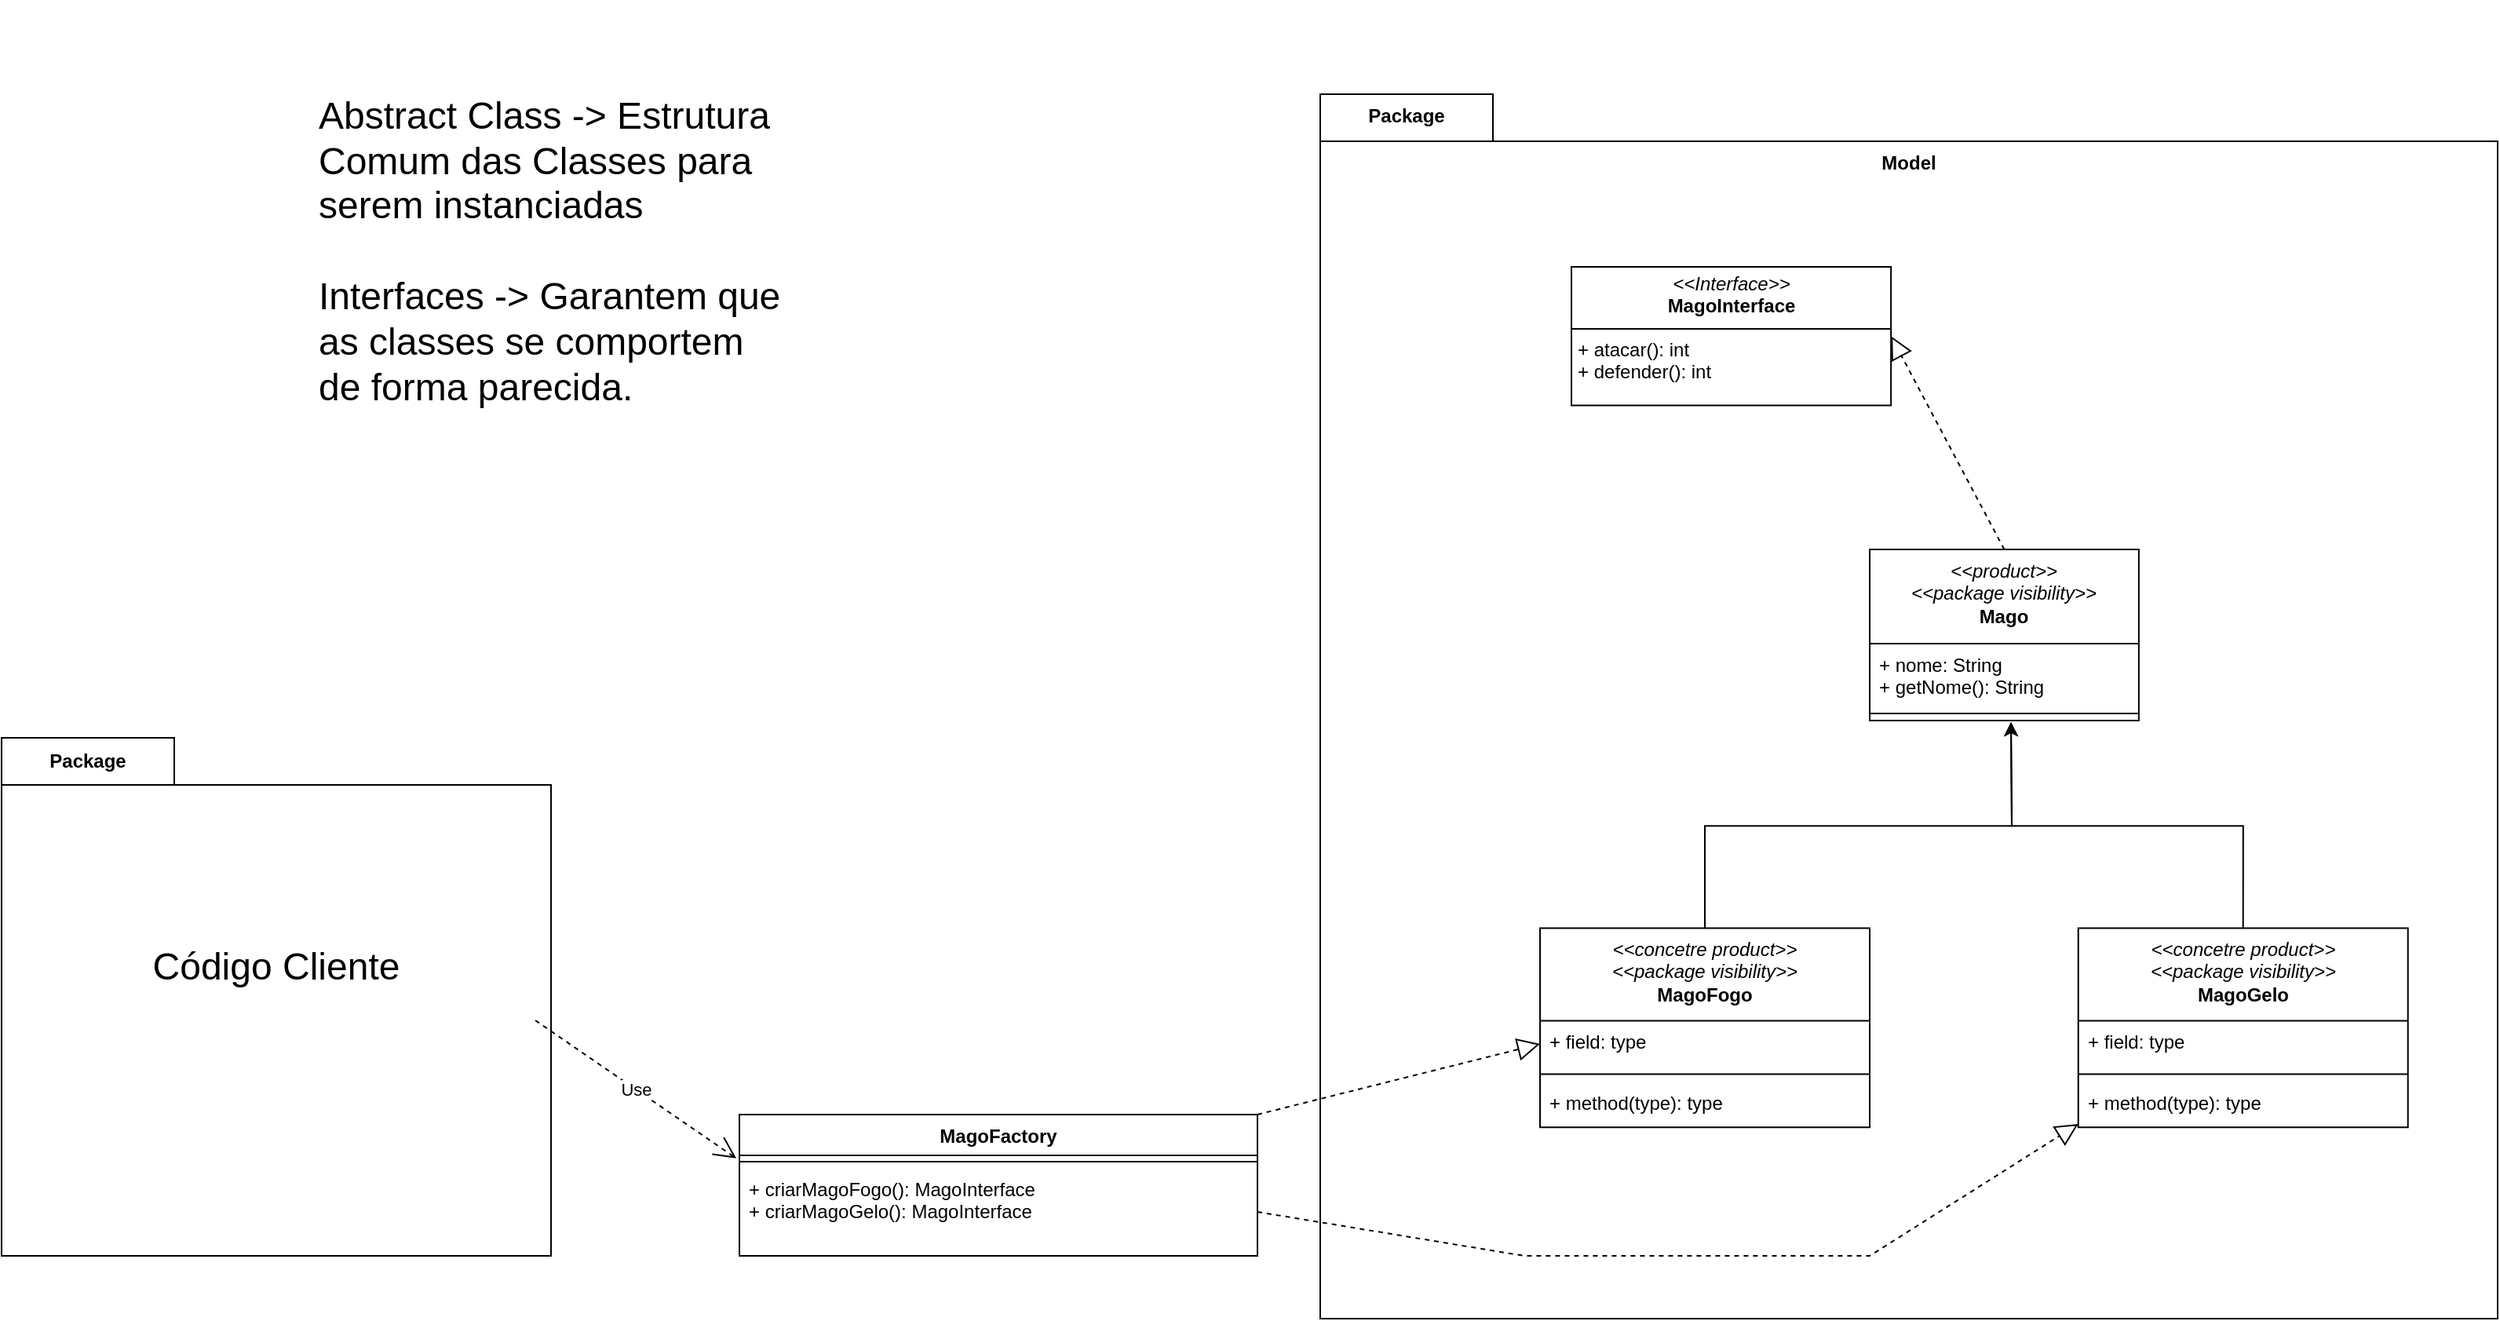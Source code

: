 <mxfile version="25.0.2">
  <diagram id="C5RBs43oDa-KdzZeNtuy" name="Page-1">
    <mxGraphModel dx="2045" dy="2995" grid="1" gridSize="10" guides="1" tooltips="1" connect="1" arrows="1" fold="1" page="1" pageScale="1" pageWidth="827" pageHeight="1169" math="0" shadow="0">
      <root>
        <mxCell id="WIyWlLk6GJQsqaUBKTNV-0" />
        <mxCell id="WIyWlLk6GJQsqaUBKTNV-1" parent="WIyWlLk6GJQsqaUBKTNV-0" />
        <mxCell id="5Xax_GVmNdiV6tBEejjL-16" value="Package" style="shape=folder;fontStyle=1;tabWidth=110;tabHeight=30;tabPosition=left;html=1;boundedLbl=1;labelInHeader=1;container=1;collapsible=0;whiteSpace=wrap;verticalAlign=top;" vertex="1" parent="WIyWlLk6GJQsqaUBKTNV-1">
          <mxGeometry x="400" y="-150" width="750" height="780" as="geometry" />
        </mxCell>
        <mxCell id="5Xax_GVmNdiV6tBEejjL-17" value="&lt;b&gt;Model&lt;/b&gt;" style="html=1;strokeColor=none;resizeWidth=1;resizeHeight=1;fillColor=none;part=1;connectable=0;allowArrows=0;deletable=0;whiteSpace=wrap;verticalAlign=top;" vertex="1" parent="5Xax_GVmNdiV6tBEejjL-16">
          <mxGeometry width="750" height="546" relative="1" as="geometry">
            <mxPoint y="30" as="offset" />
          </mxGeometry>
        </mxCell>
        <mxCell id="5Xax_GVmNdiV6tBEejjL-6" value="&lt;p style=&quot;margin:0px;margin-top:4px;text-align:center;&quot;&gt;&lt;i&gt;&amp;lt;&amp;lt;Interface&amp;gt;&amp;gt;&lt;/i&gt;&lt;br&gt;&lt;b&gt;MagoInterface&lt;/b&gt;&lt;/p&gt;&lt;hr size=&quot;1&quot; style=&quot;border-style:solid;&quot;&gt;&lt;p style=&quot;margin:0px;margin-left:4px;&quot;&gt;+ atacar(): int&lt;br&gt;+ defender(): int&lt;/p&gt;" style="verticalAlign=top;align=left;overflow=fill;html=1;whiteSpace=wrap;" vertex="1" parent="5Xax_GVmNdiV6tBEejjL-16">
          <mxGeometry x="160" y="110" width="203.57" height="88.26" as="geometry" />
        </mxCell>
        <mxCell id="5Xax_GVmNdiV6tBEejjL-56" style="edgeStyle=orthogonalEdgeStyle;rounded=0;orthogonalLoop=1;jettySize=auto;html=1;exitX=0.5;exitY=0;exitDx=0;exitDy=0;" edge="1" parent="5Xax_GVmNdiV6tBEejjL-16" source="5Xax_GVmNdiV6tBEejjL-0">
          <mxGeometry relative="1" as="geometry">
            <mxPoint x="440" y="400" as="targetPoint" />
          </mxGeometry>
        </mxCell>
        <mxCell id="5Xax_GVmNdiV6tBEejjL-0" value="&lt;div&gt;&lt;div&gt;&lt;i style=&quot;font-weight: 400;&quot;&gt;&amp;lt;&amp;lt;concetre product&amp;gt;&amp;gt;&lt;/i&gt;&lt;b&gt;&lt;br&gt;&lt;/b&gt;&lt;/div&gt;&lt;div&gt;&lt;i style=&quot;font-weight: 400;&quot;&gt;&amp;lt;&amp;lt;package visibility&amp;gt;&amp;gt;&lt;/i&gt;&lt;/div&gt;&lt;b&gt;&lt;/b&gt;&lt;/div&gt;MagoFogo" style="swimlane;fontStyle=1;align=center;verticalAlign=top;childLayout=stackLayout;horizontal=1;startSize=59;horizontalStack=0;resizeParent=1;resizeParentMax=0;resizeLast=0;collapsible=1;marginBottom=0;whiteSpace=wrap;html=1;" vertex="1" parent="5Xax_GVmNdiV6tBEejjL-16">
          <mxGeometry x="140" y="531.3" width="210" height="126.826" as="geometry" />
        </mxCell>
        <mxCell id="5Xax_GVmNdiV6tBEejjL-1" value="+ field: type" style="text;strokeColor=none;fillColor=none;align=left;verticalAlign=top;spacingLeft=4;spacingRight=4;overflow=hidden;rotatable=0;points=[[0,0.5],[1,0.5]];portConstraint=eastwest;whiteSpace=wrap;html=1;" vertex="1" parent="5Xax_GVmNdiV6tBEejjL-0">
          <mxGeometry y="59" width="210" height="29.391" as="geometry" />
        </mxCell>
        <mxCell id="5Xax_GVmNdiV6tBEejjL-2" value="" style="line;strokeWidth=1;fillColor=none;align=left;verticalAlign=middle;spacingTop=-1;spacingLeft=3;spacingRight=3;rotatable=0;labelPosition=right;points=[];portConstraint=eastwest;strokeColor=inherit;" vertex="1" parent="5Xax_GVmNdiV6tBEejjL-0">
          <mxGeometry y="88.391" width="210" height="9.043" as="geometry" />
        </mxCell>
        <mxCell id="5Xax_GVmNdiV6tBEejjL-3" value="+ method(type): type" style="text;strokeColor=none;fillColor=none;align=left;verticalAlign=top;spacingLeft=4;spacingRight=4;overflow=hidden;rotatable=0;points=[[0,0.5],[1,0.5]];portConstraint=eastwest;whiteSpace=wrap;html=1;" vertex="1" parent="5Xax_GVmNdiV6tBEejjL-0">
          <mxGeometry y="97.435" width="210" height="29.391" as="geometry" />
        </mxCell>
        <mxCell id="5Xax_GVmNdiV6tBEejjL-30" value="&lt;div&gt;&lt;i style=&quot;font-weight: 400;&quot;&gt;&amp;lt;&amp;lt;product&amp;gt;&amp;gt;&lt;/i&gt;&lt;b&gt;&lt;br&gt;&lt;/b&gt;&lt;/div&gt;&lt;div&gt;&lt;i style=&quot;font-weight: 400;&quot;&gt;&amp;lt;&amp;lt;package visibility&amp;gt;&amp;gt;&lt;/i&gt;&lt;i style=&quot;font-weight: 400;&quot;&gt;&lt;br&gt;&lt;/i&gt;&lt;/div&gt;&lt;b&gt;Mago&lt;/b&gt;" style="swimlane;fontStyle=1;align=center;verticalAlign=top;childLayout=stackLayout;horizontal=1;startSize=60;horizontalStack=0;resizeParent=1;resizeParentMax=0;resizeLast=0;collapsible=1;marginBottom=0;whiteSpace=wrap;html=1;" vertex="1" parent="5Xax_GVmNdiV6tBEejjL-16">
          <mxGeometry x="350" y="290" width="171.43" height="109.043" as="geometry" />
        </mxCell>
        <mxCell id="5Xax_GVmNdiV6tBEejjL-31" value="+ nome: String&lt;div&gt;+ getNome(): String&lt;/div&gt;" style="text;strokeColor=none;fillColor=none;align=left;verticalAlign=top;spacingLeft=4;spacingRight=4;overflow=hidden;rotatable=0;points=[[0,0.5],[1,0.5]];portConstraint=eastwest;whiteSpace=wrap;html=1;" vertex="1" parent="5Xax_GVmNdiV6tBEejjL-30">
          <mxGeometry y="60" width="171.43" height="40" as="geometry" />
        </mxCell>
        <mxCell id="5Xax_GVmNdiV6tBEejjL-32" value="" style="line;strokeWidth=1;fillColor=none;align=left;verticalAlign=middle;spacingTop=-1;spacingLeft=3;spacingRight=3;rotatable=0;labelPosition=right;points=[];portConstraint=eastwest;strokeColor=inherit;" vertex="1" parent="5Xax_GVmNdiV6tBEejjL-30">
          <mxGeometry y="100" width="171.43" height="9.043" as="geometry" />
        </mxCell>
        <mxCell id="5Xax_GVmNdiV6tBEejjL-34" value="" style="endArrow=block;dashed=1;endFill=0;endSize=12;html=1;rounded=0;exitX=0.5;exitY=0;exitDx=0;exitDy=0;entryX=1;entryY=0.5;entryDx=0;entryDy=0;" edge="1" parent="5Xax_GVmNdiV6tBEejjL-16" source="5Xax_GVmNdiV6tBEejjL-30" target="5Xax_GVmNdiV6tBEejjL-6">
          <mxGeometry width="160" relative="1" as="geometry">
            <mxPoint x="400" y="190" as="sourcePoint" />
            <mxPoint x="560" y="190" as="targetPoint" />
          </mxGeometry>
        </mxCell>
        <mxCell id="5Xax_GVmNdiV6tBEejjL-57" style="edgeStyle=orthogonalEdgeStyle;rounded=0;orthogonalLoop=1;jettySize=auto;html=1;exitX=0.5;exitY=0;exitDx=0;exitDy=0;" edge="1" parent="5Xax_GVmNdiV6tBEejjL-16" source="5Xax_GVmNdiV6tBEejjL-43">
          <mxGeometry relative="1" as="geometry">
            <mxPoint x="440" y="400" as="targetPoint" />
          </mxGeometry>
        </mxCell>
        <mxCell id="5Xax_GVmNdiV6tBEejjL-43" value="&lt;div&gt;&lt;div&gt;&lt;i style=&quot;font-weight: 400;&quot;&gt;&amp;lt;&amp;lt;concetre product&amp;gt;&amp;gt;&lt;/i&gt;&lt;b&gt;&lt;br&gt;&lt;/b&gt;&lt;/div&gt;&lt;div&gt;&lt;i style=&quot;font-weight: 400;&quot;&gt;&amp;lt;&amp;lt;package visibility&amp;gt;&amp;gt;&lt;/i&gt;&lt;/div&gt;&lt;b&gt;&lt;/b&gt;&lt;/div&gt;MagoGelo" style="swimlane;fontStyle=1;align=center;verticalAlign=top;childLayout=stackLayout;horizontal=1;startSize=59;horizontalStack=0;resizeParent=1;resizeParentMax=0;resizeLast=0;collapsible=1;marginBottom=0;whiteSpace=wrap;html=1;" vertex="1" parent="5Xax_GVmNdiV6tBEejjL-16">
          <mxGeometry x="482.86" y="531.3" width="210" height="126.826" as="geometry" />
        </mxCell>
        <mxCell id="5Xax_GVmNdiV6tBEejjL-44" value="+ field: type" style="text;strokeColor=none;fillColor=none;align=left;verticalAlign=top;spacingLeft=4;spacingRight=4;overflow=hidden;rotatable=0;points=[[0,0.5],[1,0.5]];portConstraint=eastwest;whiteSpace=wrap;html=1;" vertex="1" parent="5Xax_GVmNdiV6tBEejjL-43">
          <mxGeometry y="59" width="210" height="29.391" as="geometry" />
        </mxCell>
        <mxCell id="5Xax_GVmNdiV6tBEejjL-45" value="" style="line;strokeWidth=1;fillColor=none;align=left;verticalAlign=middle;spacingTop=-1;spacingLeft=3;spacingRight=3;rotatable=0;labelPosition=right;points=[];portConstraint=eastwest;strokeColor=inherit;" vertex="1" parent="5Xax_GVmNdiV6tBEejjL-43">
          <mxGeometry y="88.391" width="210" height="9.043" as="geometry" />
        </mxCell>
        <mxCell id="5Xax_GVmNdiV6tBEejjL-46" value="+ method(type): type" style="text;strokeColor=none;fillColor=none;align=left;verticalAlign=top;spacingLeft=4;spacingRight=4;overflow=hidden;rotatable=0;points=[[0,0.5],[1,0.5]];portConstraint=eastwest;whiteSpace=wrap;html=1;" vertex="1" parent="5Xax_GVmNdiV6tBEejjL-43">
          <mxGeometry y="97.435" width="210" height="29.391" as="geometry" />
        </mxCell>
        <mxCell id="5Xax_GVmNdiV6tBEejjL-53" value="" style="endArrow=block;dashed=1;endFill=0;endSize=12;html=1;rounded=0;exitX=1;exitY=0.5;exitDx=0;exitDy=0;" edge="1" parent="5Xax_GVmNdiV6tBEejjL-16" source="5Xax_GVmNdiV6tBEejjL-21">
          <mxGeometry width="160" relative="1" as="geometry">
            <mxPoint x="-67.14" y="727.0" as="sourcePoint" />
            <mxPoint x="482.86" y="656" as="targetPoint" />
            <Array as="points">
              <mxPoint x="130" y="740" />
              <mxPoint x="350" y="740" />
            </Array>
          </mxGeometry>
        </mxCell>
        <mxCell id="5Xax_GVmNdiV6tBEejjL-14" value="Package" style="shape=folder;fontStyle=1;tabWidth=110;tabHeight=30;tabPosition=left;html=1;boundedLbl=1;labelInHeader=1;container=1;collapsible=0;whiteSpace=wrap;" vertex="1" parent="WIyWlLk6GJQsqaUBKTNV-1">
          <mxGeometry x="-440" y="260" width="350" height="330" as="geometry" />
        </mxCell>
        <mxCell id="5Xax_GVmNdiV6tBEejjL-15" value="&lt;font style=&quot;font-size: 24px;&quot;&gt;Código Cliente&lt;/font&gt;" style="html=1;strokeColor=none;resizeWidth=1;resizeHeight=1;fillColor=none;part=1;connectable=0;allowArrows=0;deletable=0;whiteSpace=wrap;" vertex="1" parent="5Xax_GVmNdiV6tBEejjL-14">
          <mxGeometry width="350" height="231" relative="1" as="geometry">
            <mxPoint y="30" as="offset" />
          </mxGeometry>
        </mxCell>
        <mxCell id="5Xax_GVmNdiV6tBEejjL-22" value="Use" style="endArrow=open;endSize=12;dashed=1;html=1;rounded=0;entryX=-0.006;entryY=-0.109;entryDx=0;entryDy=0;entryPerimeter=0;" edge="1" parent="5Xax_GVmNdiV6tBEejjL-14" target="5Xax_GVmNdiV6tBEejjL-21">
          <mxGeometry width="160" relative="1" as="geometry">
            <mxPoint x="340" y="180" as="sourcePoint" />
            <mxPoint x="500" y="180" as="targetPoint" />
          </mxGeometry>
        </mxCell>
        <mxCell id="5Xax_GVmNdiV6tBEejjL-18" value="MagoFactory" style="swimlane;fontStyle=1;align=center;verticalAlign=top;childLayout=stackLayout;horizontal=1;startSize=26;horizontalStack=0;resizeParent=1;resizeParentMax=0;resizeLast=0;collapsible=1;marginBottom=0;whiteSpace=wrap;html=1;" vertex="1" parent="WIyWlLk6GJQsqaUBKTNV-1">
          <mxGeometry x="30" y="500" width="330" height="90" as="geometry" />
        </mxCell>
        <mxCell id="5Xax_GVmNdiV6tBEejjL-20" value="" style="line;strokeWidth=1;fillColor=none;align=left;verticalAlign=middle;spacingTop=-1;spacingLeft=3;spacingRight=3;rotatable=0;labelPosition=right;points=[];portConstraint=eastwest;strokeColor=inherit;" vertex="1" parent="5Xax_GVmNdiV6tBEejjL-18">
          <mxGeometry y="26" width="330" height="8" as="geometry" />
        </mxCell>
        <mxCell id="5Xax_GVmNdiV6tBEejjL-21" value="+ criarMagoFogo():&amp;nbsp;&lt;span style=&quot;text-align: center;&quot;&gt;MagoInterface&lt;/span&gt;&lt;div&gt;+ criarMagoGelo():&amp;nbsp;&lt;span style=&quot;text-align: center;&quot;&gt;MagoInterface&lt;/span&gt;&lt;/div&gt;" style="text;strokeColor=none;fillColor=none;align=left;verticalAlign=top;spacingLeft=4;spacingRight=4;overflow=hidden;rotatable=0;points=[[0,0.5],[1,0.5]];portConstraint=eastwest;whiteSpace=wrap;html=1;" vertex="1" parent="5Xax_GVmNdiV6tBEejjL-18">
          <mxGeometry y="34" width="330" height="56" as="geometry" />
        </mxCell>
        <mxCell id="5Xax_GVmNdiV6tBEejjL-24" value="&lt;font style=&quot;font-size: 24px;&quot;&gt;Abstract Class -&amp;gt; Estrutura Comum das Classes para serem instanciadas&lt;/font&gt;&lt;div&gt;&lt;font style=&quot;font-size: 24px;&quot;&gt;&lt;br&gt;&lt;/font&gt;&lt;/div&gt;&lt;div&gt;&lt;font style=&quot;font-size: 24px;&quot;&gt;Interfaces -&amp;gt; Garantem que as classes se comportem de forma parecida.&lt;/font&gt;&lt;/div&gt;" style="text;html=1;align=left;verticalAlign=middle;whiteSpace=wrap;rounded=0;" vertex="1" parent="WIyWlLk6GJQsqaUBKTNV-1">
          <mxGeometry x="-240" y="-210" width="300" height="320" as="geometry" />
        </mxCell>
        <mxCell id="5Xax_GVmNdiV6tBEejjL-52" value="" style="endArrow=block;dashed=1;endFill=0;endSize=12;html=1;rounded=0;entryX=0;entryY=0.5;entryDx=0;entryDy=0;exitX=1;exitY=0;exitDx=0;exitDy=0;" edge="1" parent="WIyWlLk6GJQsqaUBKTNV-1" source="5Xax_GVmNdiV6tBEejjL-18" target="5Xax_GVmNdiV6tBEejjL-1">
          <mxGeometry width="160" relative="1" as="geometry">
            <mxPoint x="300" y="549.38" as="sourcePoint" />
            <mxPoint x="460" y="549.38" as="targetPoint" />
          </mxGeometry>
        </mxCell>
      </root>
    </mxGraphModel>
  </diagram>
</mxfile>

